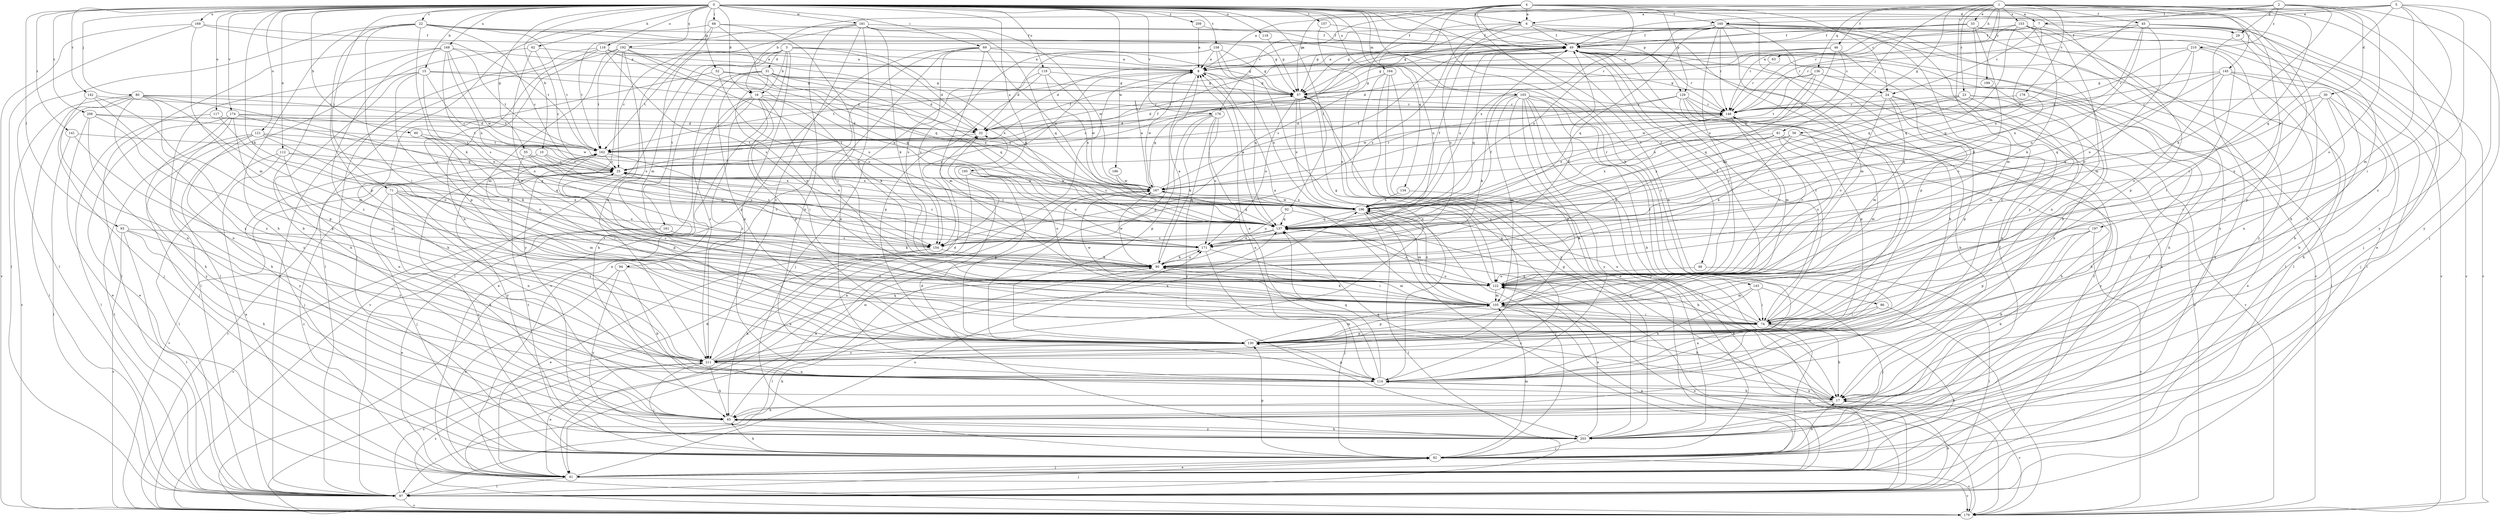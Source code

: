 strict digraph  {
0;
1;
2;
3;
4;
5;
6;
7;
8;
10;
15;
16;
17;
22;
23;
24;
25;
29;
30;
31;
32;
33;
41;
45;
46;
48;
49;
52;
55;
56;
57;
60;
62;
63;
65;
68;
69;
71;
74;
80;
81;
82;
86;
90;
92;
93;
94;
97;
103;
105;
112;
114;
116;
117;
118;
119;
121;
122;
129;
130;
134;
136;
137;
141;
142;
143;
145;
146;
153;
154;
157;
158;
160;
161;
162;
164;
168;
169;
171;
174;
176;
178;
179;
181;
186;
187;
192;
195;
196;
197;
199;
203;
206;
209;
210;
211;
0 -> 6  [label=a];
0 -> 10  [label=b];
0 -> 15  [label=b];
0 -> 16  [label=b];
0 -> 22  [label=c];
0 -> 29  [label=d];
0 -> 52  [label=g];
0 -> 55  [label=g];
0 -> 60  [label=h];
0 -> 62  [label=h];
0 -> 68  [label=i];
0 -> 69  [label=i];
0 -> 71  [label=i];
0 -> 80  [label=j];
0 -> 86  [label=k];
0 -> 90  [label=k];
0 -> 92  [label=l];
0 -> 93  [label=l];
0 -> 103  [label=m];
0 -> 112  [label=n];
0 -> 114  [label=n];
0 -> 116  [label=o];
0 -> 117  [label=o];
0 -> 118  [label=o];
0 -> 119  [label=o];
0 -> 121  [label=o];
0 -> 129  [label=p];
0 -> 134  [label=q];
0 -> 141  [label=r];
0 -> 142  [label=r];
0 -> 143  [label=r];
0 -> 157  [label=t];
0 -> 158  [label=t];
0 -> 160  [label=t];
0 -> 164  [label=u];
0 -> 168  [label=u];
0 -> 169  [label=u];
0 -> 174  [label=v];
0 -> 176  [label=v];
0 -> 181  [label=w];
0 -> 186  [label=w];
0 -> 192  [label=x];
0 -> 195  [label=x];
0 -> 206  [label=z];
0 -> 209  [label=z];
1 -> 23  [label=c];
1 -> 33  [label=e];
1 -> 41  [label=e];
1 -> 45  [label=f];
1 -> 46  [label=f];
1 -> 56  [label=g];
1 -> 63  [label=h];
1 -> 65  [label=h];
1 -> 74  [label=i];
1 -> 81  [label=j];
1 -> 105  [label=m];
1 -> 136  [label=q];
1 -> 145  [label=r];
1 -> 146  [label=r];
1 -> 153  [label=s];
1 -> 176  [label=v];
1 -> 178  [label=v];
1 -> 197  [label=y];
1 -> 199  [label=y];
1 -> 203  [label=y];
2 -> 6  [label=a];
2 -> 29  [label=d];
2 -> 30  [label=d];
2 -> 82  [label=j];
2 -> 90  [label=k];
2 -> 122  [label=o];
2 -> 160  [label=t];
2 -> 187  [label=w];
2 -> 210  [label=z];
3 -> 16  [label=b];
3 -> 24  [label=c];
3 -> 31  [label=d];
3 -> 32  [label=d];
3 -> 94  [label=l];
3 -> 97  [label=l];
3 -> 114  [label=n];
3 -> 137  [label=q];
3 -> 161  [label=t];
3 -> 162  [label=t];
4 -> 6  [label=a];
4 -> 7  [label=a];
4 -> 16  [label=b];
4 -> 24  [label=c];
4 -> 48  [label=f];
4 -> 57  [label=g];
4 -> 65  [label=h];
4 -> 129  [label=p];
4 -> 154  [label=s];
4 -> 171  [label=u];
4 -> 196  [label=x];
4 -> 203  [label=y];
4 -> 211  [label=z];
5 -> 7  [label=a];
5 -> 8  [label=a];
5 -> 49  [label=f];
5 -> 74  [label=i];
5 -> 105  [label=m];
5 -> 137  [label=q];
5 -> 203  [label=y];
5 -> 211  [label=z];
6 -> 49  [label=f];
6 -> 57  [label=g];
6 -> 74  [label=i];
6 -> 154  [label=s];
6 -> 171  [label=u];
6 -> 179  [label=v];
7 -> 8  [label=a];
7 -> 24  [label=c];
7 -> 49  [label=f];
7 -> 82  [label=j];
7 -> 137  [label=q];
7 -> 179  [label=v];
8 -> 57  [label=g];
8 -> 130  [label=p];
8 -> 154  [label=s];
8 -> 162  [label=t];
8 -> 187  [label=w];
8 -> 196  [label=x];
10 -> 25  [label=c];
10 -> 82  [label=j];
10 -> 171  [label=u];
10 -> 196  [label=x];
15 -> 25  [label=c];
15 -> 32  [label=d];
15 -> 57  [label=g];
15 -> 65  [label=h];
15 -> 74  [label=i];
15 -> 97  [label=l];
15 -> 122  [label=o];
16 -> 41  [label=e];
16 -> 74  [label=i];
16 -> 90  [label=k];
16 -> 122  [label=o];
16 -> 130  [label=p];
16 -> 146  [label=r];
16 -> 179  [label=v];
16 -> 211  [label=z];
17 -> 65  [label=h];
17 -> 114  [label=n];
17 -> 137  [label=q];
17 -> 179  [label=v];
22 -> 25  [label=c];
22 -> 49  [label=f];
22 -> 57  [label=g];
22 -> 65  [label=h];
22 -> 74  [label=i];
22 -> 90  [label=k];
22 -> 97  [label=l];
22 -> 130  [label=p];
22 -> 146  [label=r];
22 -> 162  [label=t];
23 -> 41  [label=e];
23 -> 105  [label=m];
23 -> 114  [label=n];
23 -> 137  [label=q];
23 -> 146  [label=r];
23 -> 196  [label=x];
24 -> 105  [label=m];
24 -> 114  [label=n];
24 -> 122  [label=o];
24 -> 130  [label=p];
24 -> 146  [label=r];
24 -> 179  [label=v];
25 -> 49  [label=f];
25 -> 146  [label=r];
25 -> 179  [label=v];
25 -> 187  [label=w];
29 -> 41  [label=e];
29 -> 97  [label=l];
30 -> 17  [label=b];
30 -> 65  [label=h];
30 -> 74  [label=i];
30 -> 137  [label=q];
30 -> 146  [label=r];
30 -> 171  [label=u];
31 -> 32  [label=d];
31 -> 57  [label=g];
31 -> 65  [label=h];
31 -> 122  [label=o];
31 -> 130  [label=p];
31 -> 137  [label=q];
31 -> 196  [label=x];
31 -> 211  [label=z];
32 -> 162  [label=t];
33 -> 8  [label=a];
33 -> 49  [label=f];
33 -> 57  [label=g];
33 -> 90  [label=k];
33 -> 97  [label=l];
33 -> 137  [label=q];
33 -> 146  [label=r];
33 -> 203  [label=y];
41 -> 25  [label=c];
41 -> 82  [label=j];
41 -> 97  [label=l];
41 -> 171  [label=u];
41 -> 179  [label=v];
41 -> 196  [label=x];
45 -> 17  [label=b];
45 -> 49  [label=f];
45 -> 122  [label=o];
45 -> 146  [label=r];
45 -> 171  [label=u];
45 -> 179  [label=v];
45 -> 196  [label=x];
45 -> 211  [label=z];
46 -> 8  [label=a];
46 -> 32  [label=d];
46 -> 57  [label=g];
46 -> 122  [label=o];
46 -> 187  [label=w];
46 -> 196  [label=x];
48 -> 97  [label=l];
48 -> 122  [label=o];
49 -> 8  [label=a];
49 -> 32  [label=d];
49 -> 41  [label=e];
49 -> 74  [label=i];
49 -> 82  [label=j];
49 -> 137  [label=q];
49 -> 146  [label=r];
49 -> 162  [label=t];
49 -> 196  [label=x];
52 -> 57  [label=g];
52 -> 65  [label=h];
52 -> 171  [label=u];
52 -> 196  [label=x];
55 -> 25  [label=c];
55 -> 74  [label=i];
55 -> 171  [label=u];
55 -> 196  [label=x];
56 -> 17  [label=b];
56 -> 90  [label=k];
56 -> 105  [label=m];
56 -> 162  [label=t];
56 -> 196  [label=x];
57 -> 146  [label=r];
57 -> 171  [label=u];
57 -> 196  [label=x];
57 -> 211  [label=z];
60 -> 90  [label=k];
60 -> 122  [label=o];
60 -> 162  [label=t];
62 -> 8  [label=a];
62 -> 25  [label=c];
62 -> 97  [label=l];
62 -> 122  [label=o];
63 -> 146  [label=r];
65 -> 187  [label=w];
65 -> 203  [label=y];
68 -> 49  [label=f];
68 -> 74  [label=i];
68 -> 97  [label=l];
68 -> 105  [label=m];
68 -> 137  [label=q];
68 -> 211  [label=z];
69 -> 8  [label=a];
69 -> 41  [label=e];
69 -> 57  [label=g];
69 -> 105  [label=m];
69 -> 114  [label=n];
69 -> 154  [label=s];
69 -> 179  [label=v];
69 -> 187  [label=w];
71 -> 65  [label=h];
71 -> 82  [label=j];
71 -> 105  [label=m];
71 -> 114  [label=n];
71 -> 171  [label=u];
71 -> 196  [label=x];
71 -> 211  [label=z];
74 -> 17  [label=b];
74 -> 41  [label=e];
74 -> 49  [label=f];
74 -> 82  [label=j];
74 -> 130  [label=p];
74 -> 137  [label=q];
74 -> 146  [label=r];
74 -> 196  [label=x];
80 -> 82  [label=j];
80 -> 97  [label=l];
80 -> 105  [label=m];
80 -> 114  [label=n];
80 -> 137  [label=q];
80 -> 146  [label=r];
80 -> 162  [label=t];
80 -> 179  [label=v];
80 -> 211  [label=z];
81 -> 65  [label=h];
81 -> 90  [label=k];
81 -> 122  [label=o];
81 -> 162  [label=t];
81 -> 196  [label=x];
81 -> 203  [label=y];
82 -> 17  [label=b];
82 -> 25  [label=c];
82 -> 41  [label=e];
82 -> 49  [label=f];
82 -> 65  [label=h];
82 -> 105  [label=m];
82 -> 130  [label=p];
82 -> 162  [label=t];
82 -> 179  [label=v];
86 -> 74  [label=i];
86 -> 114  [label=n];
86 -> 179  [label=v];
90 -> 8  [label=a];
90 -> 49  [label=f];
90 -> 97  [label=l];
90 -> 105  [label=m];
90 -> 122  [label=o];
90 -> 171  [label=u];
90 -> 187  [label=w];
92 -> 17  [label=b];
92 -> 137  [label=q];
92 -> 171  [label=u];
93 -> 65  [label=h];
93 -> 97  [label=l];
93 -> 154  [label=s];
93 -> 179  [label=v];
93 -> 211  [label=z];
94 -> 17  [label=b];
94 -> 41  [label=e];
94 -> 122  [label=o];
94 -> 203  [label=y];
97 -> 17  [label=b];
97 -> 49  [label=f];
97 -> 82  [label=j];
97 -> 90  [label=k];
97 -> 122  [label=o];
97 -> 179  [label=v];
97 -> 211  [label=z];
103 -> 17  [label=b];
103 -> 25  [label=c];
103 -> 74  [label=i];
103 -> 82  [label=j];
103 -> 90  [label=k];
103 -> 97  [label=l];
103 -> 105  [label=m];
103 -> 114  [label=n];
103 -> 130  [label=p];
103 -> 146  [label=r];
103 -> 203  [label=y];
105 -> 8  [label=a];
105 -> 17  [label=b];
105 -> 25  [label=c];
105 -> 41  [label=e];
105 -> 49  [label=f];
105 -> 74  [label=i];
105 -> 90  [label=k];
105 -> 130  [label=p];
105 -> 187  [label=w];
105 -> 196  [label=x];
112 -> 25  [label=c];
112 -> 41  [label=e];
112 -> 97  [label=l];
112 -> 114  [label=n];
112 -> 137  [label=q];
114 -> 8  [label=a];
114 -> 17  [label=b];
114 -> 57  [label=g];
114 -> 130  [label=p];
114 -> 137  [label=q];
116 -> 8  [label=a];
116 -> 82  [label=j];
116 -> 114  [label=n];
116 -> 130  [label=p];
116 -> 137  [label=q];
116 -> 154  [label=s];
116 -> 196  [label=x];
117 -> 32  [label=d];
117 -> 97  [label=l];
117 -> 122  [label=o];
118 -> 57  [label=g];
119 -> 57  [label=g];
119 -> 82  [label=j];
119 -> 130  [label=p];
119 -> 187  [label=w];
119 -> 196  [label=x];
121 -> 82  [label=j];
121 -> 90  [label=k];
121 -> 97  [label=l];
121 -> 137  [label=q];
121 -> 162  [label=t];
121 -> 203  [label=y];
122 -> 49  [label=f];
122 -> 57  [label=g];
122 -> 105  [label=m];
122 -> 146  [label=r];
129 -> 17  [label=b];
129 -> 32  [label=d];
129 -> 105  [label=m];
129 -> 130  [label=p];
129 -> 146  [label=r];
129 -> 179  [label=v];
129 -> 187  [label=w];
130 -> 105  [label=m];
130 -> 211  [label=z];
134 -> 41  [label=e];
134 -> 196  [label=x];
136 -> 57  [label=g];
136 -> 65  [label=h];
136 -> 97  [label=l];
136 -> 137  [label=q];
136 -> 162  [label=t];
136 -> 187  [label=w];
137 -> 8  [label=a];
137 -> 25  [label=c];
137 -> 122  [label=o];
137 -> 154  [label=s];
137 -> 171  [label=u];
141 -> 97  [label=l];
141 -> 162  [label=t];
141 -> 211  [label=z];
142 -> 114  [label=n];
142 -> 130  [label=p];
142 -> 146  [label=r];
142 -> 211  [label=z];
143 -> 74  [label=i];
143 -> 82  [label=j];
143 -> 105  [label=m];
143 -> 114  [label=n];
145 -> 17  [label=b];
145 -> 32  [label=d];
145 -> 57  [label=g];
145 -> 82  [label=j];
145 -> 114  [label=n];
145 -> 122  [label=o];
145 -> 137  [label=q];
146 -> 32  [label=d];
146 -> 122  [label=o];
146 -> 196  [label=x];
153 -> 49  [label=f];
153 -> 90  [label=k];
153 -> 105  [label=m];
153 -> 130  [label=p];
153 -> 137  [label=q];
153 -> 146  [label=r];
153 -> 179  [label=v];
154 -> 25  [label=c];
154 -> 41  [label=e];
154 -> 49  [label=f];
154 -> 65  [label=h];
154 -> 90  [label=k];
157 -> 49  [label=f];
157 -> 122  [label=o];
158 -> 8  [label=a];
158 -> 32  [label=d];
158 -> 57  [label=g];
158 -> 114  [label=n];
158 -> 137  [label=q];
158 -> 154  [label=s];
160 -> 17  [label=b];
160 -> 25  [label=c];
160 -> 49  [label=f];
160 -> 57  [label=g];
160 -> 97  [label=l];
160 -> 105  [label=m];
160 -> 114  [label=n];
160 -> 122  [label=o];
160 -> 130  [label=p];
160 -> 137  [label=q];
160 -> 146  [label=r];
160 -> 196  [label=x];
160 -> 211  [label=z];
161 -> 41  [label=e];
161 -> 90  [label=k];
161 -> 154  [label=s];
161 -> 179  [label=v];
162 -> 25  [label=c];
162 -> 49  [label=f];
162 -> 130  [label=p];
162 -> 154  [label=s];
162 -> 203  [label=y];
164 -> 41  [label=e];
164 -> 57  [label=g];
164 -> 179  [label=v];
164 -> 203  [label=y];
164 -> 211  [label=z];
168 -> 8  [label=a];
168 -> 17  [label=b];
168 -> 97  [label=l];
168 -> 154  [label=s];
168 -> 162  [label=t];
168 -> 187  [label=w];
168 -> 196  [label=x];
168 -> 211  [label=z];
169 -> 49  [label=f];
169 -> 97  [label=l];
169 -> 105  [label=m];
169 -> 162  [label=t];
169 -> 179  [label=v];
171 -> 25  [label=c];
171 -> 74  [label=i];
171 -> 82  [label=j];
171 -> 90  [label=k];
174 -> 32  [label=d];
174 -> 41  [label=e];
174 -> 65  [label=h];
174 -> 130  [label=p];
174 -> 162  [label=t];
174 -> 196  [label=x];
174 -> 203  [label=y];
176 -> 32  [label=d];
176 -> 90  [label=k];
176 -> 114  [label=n];
176 -> 130  [label=p];
176 -> 171  [label=u];
176 -> 203  [label=y];
178 -> 137  [label=q];
178 -> 146  [label=r];
179 -> 8  [label=a];
179 -> 32  [label=d];
179 -> 122  [label=o];
179 -> 162  [label=t];
179 -> 211  [label=z];
181 -> 25  [label=c];
181 -> 49  [label=f];
181 -> 90  [label=k];
181 -> 114  [label=n];
181 -> 122  [label=o];
181 -> 137  [label=q];
181 -> 162  [label=t];
181 -> 187  [label=w];
181 -> 211  [label=z];
186 -> 137  [label=q];
186 -> 187  [label=w];
187 -> 8  [label=a];
187 -> 41  [label=e];
187 -> 49  [label=f];
187 -> 57  [label=g];
187 -> 137  [label=q];
187 -> 196  [label=x];
192 -> 8  [label=a];
192 -> 97  [label=l];
192 -> 105  [label=m];
192 -> 122  [label=o];
192 -> 137  [label=q];
192 -> 162  [label=t];
192 -> 171  [label=u];
192 -> 203  [label=y];
195 -> 41  [label=e];
195 -> 122  [label=o];
195 -> 130  [label=p];
195 -> 171  [label=u];
195 -> 187  [label=w];
196 -> 25  [label=c];
196 -> 49  [label=f];
196 -> 82  [label=j];
196 -> 97  [label=l];
196 -> 105  [label=m];
196 -> 137  [label=q];
196 -> 187  [label=w];
197 -> 17  [label=b];
197 -> 65  [label=h];
197 -> 130  [label=p];
197 -> 154  [label=s];
197 -> 179  [label=v];
199 -> 130  [label=p];
203 -> 32  [label=d];
203 -> 49  [label=f];
203 -> 57  [label=g];
203 -> 65  [label=h];
203 -> 82  [label=j];
203 -> 122  [label=o];
206 -> 32  [label=d];
206 -> 41  [label=e];
206 -> 65  [label=h];
206 -> 130  [label=p];
206 -> 187  [label=w];
209 -> 8  [label=a];
209 -> 49  [label=f];
210 -> 8  [label=a];
210 -> 74  [label=i];
210 -> 130  [label=p];
210 -> 146  [label=r];
210 -> 171  [label=u];
210 -> 196  [label=x];
211 -> 32  [label=d];
211 -> 41  [label=e];
211 -> 65  [label=h];
211 -> 82  [label=j];
211 -> 114  [label=n];
211 -> 137  [label=q];
211 -> 196  [label=x];
}
